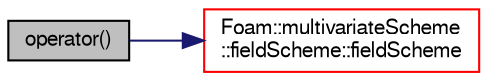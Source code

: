 digraph "operator()"
{
  bgcolor="transparent";
  edge [fontname="FreeSans",fontsize="10",labelfontname="FreeSans",labelfontsize="10"];
  node [fontname="FreeSans",fontsize="10",shape=record];
  rankdir="LR";
  Node329 [label="operator()",height=0.2,width=0.4,color="black", fillcolor="grey75", style="filled", fontcolor="black"];
  Node329 -> Node330 [color="midnightblue",fontsize="10",style="solid",fontname="FreeSans"];
  Node330 [label="Foam::multivariateScheme\l::fieldScheme::fieldScheme",height=0.2,width=0.4,color="red",URL="$a23106.html#afd8ded0d3a0046bd2c2b996a2fc20319"];
}
